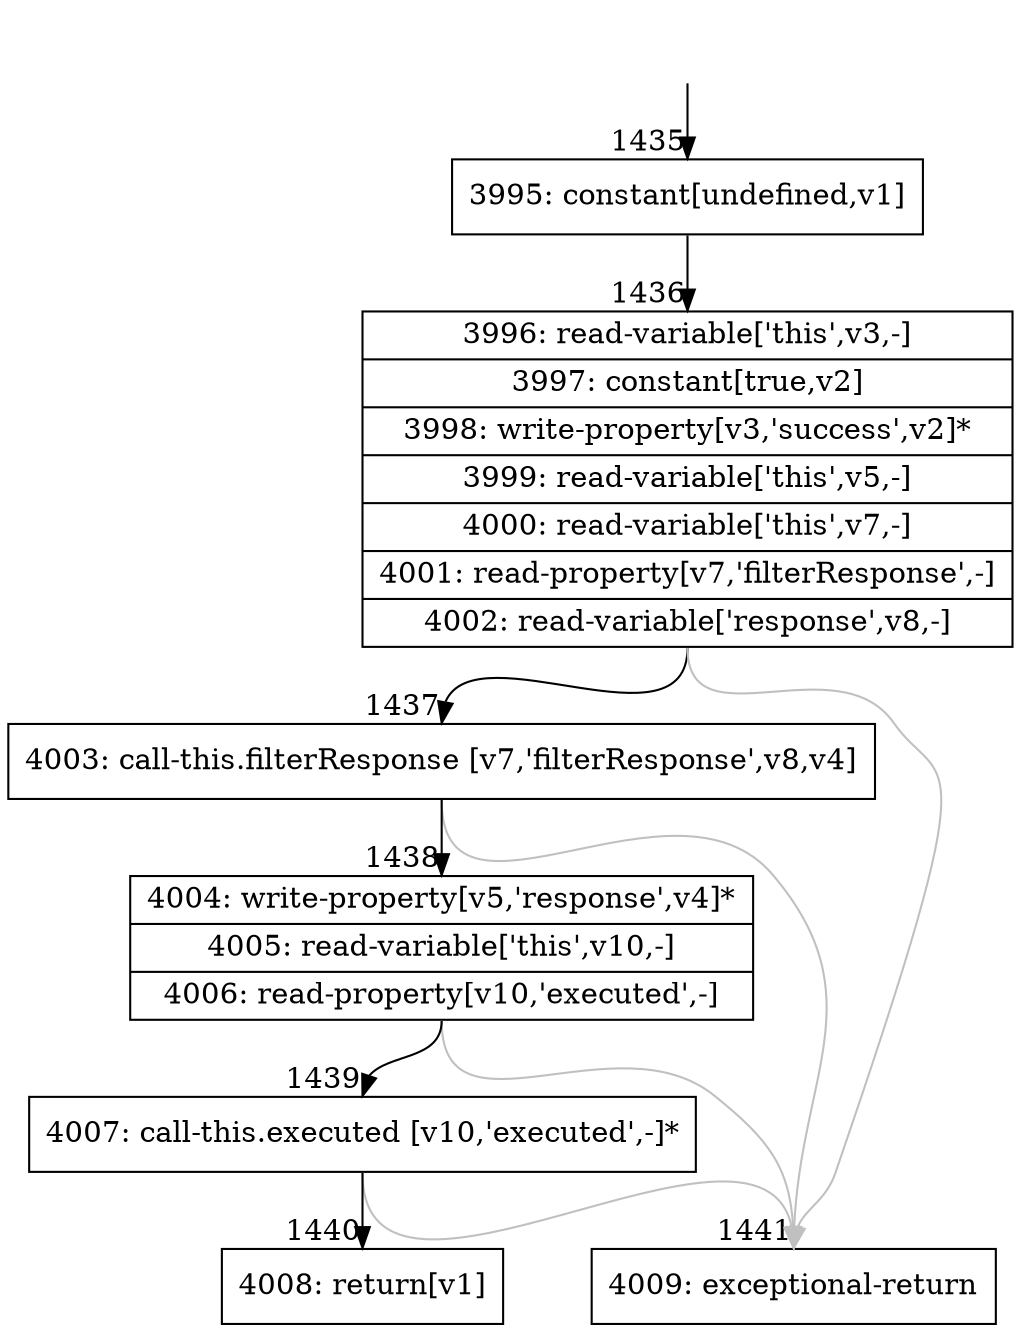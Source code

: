 digraph {
rankdir="TD"
BB_entry132[shape=none,label=""];
BB_entry132 -> BB1435 [tailport=s, headport=n, headlabel="    1435"]
BB1435 [shape=record label="{3995: constant[undefined,v1]}" ] 
BB1435 -> BB1436 [tailport=s, headport=n, headlabel="      1436"]
BB1436 [shape=record label="{3996: read-variable['this',v3,-]|3997: constant[true,v2]|3998: write-property[v3,'success',v2]*|3999: read-variable['this',v5,-]|4000: read-variable['this',v7,-]|4001: read-property[v7,'filterResponse',-]|4002: read-variable['response',v8,-]}" ] 
BB1436 -> BB1437 [tailport=s, headport=n, headlabel="      1437"]
BB1436 -> BB1441 [tailport=s, headport=n, color=gray, headlabel="      1441"]
BB1437 [shape=record label="{4003: call-this.filterResponse [v7,'filterResponse',v8,v4]}" ] 
BB1437 -> BB1438 [tailport=s, headport=n, headlabel="      1438"]
BB1437 -> BB1441 [tailport=s, headport=n, color=gray]
BB1438 [shape=record label="{4004: write-property[v5,'response',v4]*|4005: read-variable['this',v10,-]|4006: read-property[v10,'executed',-]}" ] 
BB1438 -> BB1439 [tailport=s, headport=n, headlabel="      1439"]
BB1438 -> BB1441 [tailport=s, headport=n, color=gray]
BB1439 [shape=record label="{4007: call-this.executed [v10,'executed',-]*}" ] 
BB1439 -> BB1440 [tailport=s, headport=n, headlabel="      1440"]
BB1439 -> BB1441 [tailport=s, headport=n, color=gray]
BB1440 [shape=record label="{4008: return[v1]}" ] 
BB1441 [shape=record label="{4009: exceptional-return}" ] 
//#$~ 1326
}
